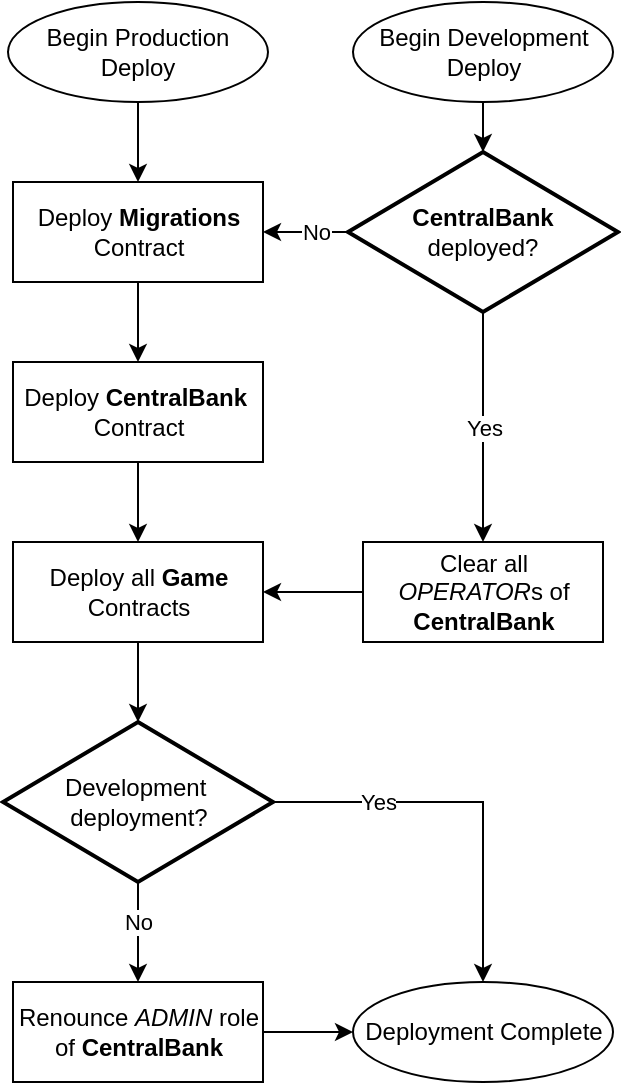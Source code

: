 <mxfile version="16.5.1" type="device"><diagram id="xDYQKTsj7LVWEd9ZrYX8" name="Page-1"><mxGraphModel dx="1422" dy="865" grid="1" gridSize="10" guides="1" tooltips="1" connect="1" arrows="1" fold="1" page="1" pageScale="1" pageWidth="827" pageHeight="1169" math="0" shadow="0"><root><mxCell id="0"/><mxCell id="1" parent="0"/><mxCell id="t3bH9a-cQWQkWTtIT9y5-5" style="edgeStyle=orthogonalEdgeStyle;rounded=0;orthogonalLoop=1;jettySize=auto;html=1;exitX=0.5;exitY=1;exitDx=0;exitDy=0;entryX=0.5;entryY=0;entryDx=0;entryDy=0;" edge="1" parent="1" source="t3bH9a-cQWQkWTtIT9y5-1" target="t3bH9a-cQWQkWTtIT9y5-3"><mxGeometry relative="1" as="geometry"/></mxCell><mxCell id="t3bH9a-cQWQkWTtIT9y5-1" value="Begin Production Deploy" style="ellipse;whiteSpace=wrap;html=1;" vertex="1" parent="1"><mxGeometry x="255" y="130" width="130" height="50" as="geometry"/></mxCell><mxCell id="t3bH9a-cQWQkWTtIT9y5-7" style="edgeStyle=orthogonalEdgeStyle;rounded=0;orthogonalLoop=1;jettySize=auto;html=1;exitX=0.5;exitY=1;exitDx=0;exitDy=0;entryX=0.5;entryY=0;entryDx=0;entryDy=0;" edge="1" parent="1" source="t3bH9a-cQWQkWTtIT9y5-3" target="t3bH9a-cQWQkWTtIT9y5-6"><mxGeometry relative="1" as="geometry"/></mxCell><mxCell id="t3bH9a-cQWQkWTtIT9y5-3" value="Deploy &lt;b&gt;Migrations &lt;/b&gt;Contract" style="rounded=0;whiteSpace=wrap;html=1;" vertex="1" parent="1"><mxGeometry x="257.5" y="220" width="125" height="50" as="geometry"/></mxCell><mxCell id="t3bH9a-cQWQkWTtIT9y5-11" style="edgeStyle=orthogonalEdgeStyle;rounded=0;orthogonalLoop=1;jettySize=auto;html=1;exitX=0.5;exitY=1;exitDx=0;exitDy=0;entryX=0.5;entryY=0;entryDx=0;entryDy=0;" edge="1" parent="1" source="t3bH9a-cQWQkWTtIT9y5-6" target="t3bH9a-cQWQkWTtIT9y5-21"><mxGeometry relative="1" as="geometry"><mxPoint x="320.005" y="370" as="targetPoint"/></mxGeometry></mxCell><mxCell id="t3bH9a-cQWQkWTtIT9y5-6" value="Deploy &lt;b&gt;CentralBank&lt;/b&gt;&amp;nbsp;&lt;br&gt;Contract" style="rounded=0;whiteSpace=wrap;html=1;" vertex="1" parent="1"><mxGeometry x="257.5" y="310" width="125" height="50" as="geometry"/></mxCell><mxCell id="t3bH9a-cQWQkWTtIT9y5-17" style="edgeStyle=orthogonalEdgeStyle;rounded=0;orthogonalLoop=1;jettySize=auto;html=1;exitX=0.5;exitY=1;exitDx=0;exitDy=0;entryX=0.5;entryY=0;entryDx=0;entryDy=0;entryPerimeter=0;" edge="1" parent="1" source="t3bH9a-cQWQkWTtIT9y5-12" target="t3bH9a-cQWQkWTtIT9y5-15"><mxGeometry relative="1" as="geometry"/></mxCell><mxCell id="t3bH9a-cQWQkWTtIT9y5-12" value="Begin Development Deploy" style="ellipse;whiteSpace=wrap;html=1;" vertex="1" parent="1"><mxGeometry x="427.5" y="130" width="130" height="50" as="geometry"/></mxCell><mxCell id="t3bH9a-cQWQkWTtIT9y5-20" value="Yes" style="edgeStyle=orthogonalEdgeStyle;rounded=0;orthogonalLoop=1;jettySize=auto;html=1;exitX=0.5;exitY=1;exitDx=0;exitDy=0;exitPerimeter=0;entryX=0.5;entryY=0;entryDx=0;entryDy=0;" edge="1" parent="1" source="t3bH9a-cQWQkWTtIT9y5-15" target="t3bH9a-cQWQkWTtIT9y5-19"><mxGeometry relative="1" as="geometry"/></mxCell><mxCell id="t3bH9a-cQWQkWTtIT9y5-24" value="No" style="edgeStyle=orthogonalEdgeStyle;rounded=0;orthogonalLoop=1;jettySize=auto;html=1;exitX=0;exitY=0.5;exitDx=0;exitDy=0;exitPerimeter=0;" edge="1" parent="1" source="t3bH9a-cQWQkWTtIT9y5-15" target="t3bH9a-cQWQkWTtIT9y5-3"><mxGeometry x="-0.25" relative="1" as="geometry"><mxPoint as="offset"/></mxGeometry></mxCell><mxCell id="t3bH9a-cQWQkWTtIT9y5-15" value="&lt;b&gt;CentralBank &lt;br&gt;&lt;/b&gt;deployed?" style="strokeWidth=2;html=1;shape=mxgraph.flowchart.decision;whiteSpace=wrap;" vertex="1" parent="1"><mxGeometry x="425" y="205" width="135" height="80" as="geometry"/></mxCell><mxCell id="t3bH9a-cQWQkWTtIT9y5-23" style="edgeStyle=orthogonalEdgeStyle;rounded=0;orthogonalLoop=1;jettySize=auto;html=1;exitX=0;exitY=0.5;exitDx=0;exitDy=0;entryX=1;entryY=0.5;entryDx=0;entryDy=0;" edge="1" parent="1" source="t3bH9a-cQWQkWTtIT9y5-19" target="t3bH9a-cQWQkWTtIT9y5-21"><mxGeometry relative="1" as="geometry"/></mxCell><mxCell id="t3bH9a-cQWQkWTtIT9y5-19" value="Clear all &lt;i&gt;OPERATOR&lt;/i&gt;s of &lt;b&gt;CentralBank&lt;/b&gt;" style="rounded=0;whiteSpace=wrap;html=1;" vertex="1" parent="1"><mxGeometry x="432.5" y="400" width="120" height="50" as="geometry"/></mxCell><mxCell id="t3bH9a-cQWQkWTtIT9y5-27" style="edgeStyle=orthogonalEdgeStyle;rounded=0;orthogonalLoop=1;jettySize=auto;html=1;exitX=0.5;exitY=1;exitDx=0;exitDy=0;entryX=0.5;entryY=0;entryDx=0;entryDy=0;entryPerimeter=0;" edge="1" parent="1" source="t3bH9a-cQWQkWTtIT9y5-21" target="t3bH9a-cQWQkWTtIT9y5-26"><mxGeometry relative="1" as="geometry"/></mxCell><mxCell id="t3bH9a-cQWQkWTtIT9y5-21" value="Deploy all &lt;b&gt;Game &lt;/b&gt;Contracts" style="rounded=0;whiteSpace=wrap;html=1;" vertex="1" parent="1"><mxGeometry x="257.5" y="400" width="125" height="50" as="geometry"/></mxCell><mxCell id="t3bH9a-cQWQkWTtIT9y5-30" value="No" style="edgeStyle=orthogonalEdgeStyle;rounded=0;orthogonalLoop=1;jettySize=auto;html=1;exitX=0.5;exitY=1;exitDx=0;exitDy=0;exitPerimeter=0;entryX=0.5;entryY=0;entryDx=0;entryDy=0;" edge="1" parent="1" source="t3bH9a-cQWQkWTtIT9y5-26" target="t3bH9a-cQWQkWTtIT9y5-29"><mxGeometry x="-0.2" relative="1" as="geometry"><mxPoint as="offset"/></mxGeometry></mxCell><mxCell id="t3bH9a-cQWQkWTtIT9y5-32" value="Yes" style="edgeStyle=orthogonalEdgeStyle;rounded=0;orthogonalLoop=1;jettySize=auto;html=1;exitX=1;exitY=0.5;exitDx=0;exitDy=0;exitPerimeter=0;entryX=0.5;entryY=0;entryDx=0;entryDy=0;" edge="1" parent="1" source="t3bH9a-cQWQkWTtIT9y5-26" target="t3bH9a-cQWQkWTtIT9y5-31"><mxGeometry x="-0.462" relative="1" as="geometry"><mxPoint as="offset"/></mxGeometry></mxCell><mxCell id="t3bH9a-cQWQkWTtIT9y5-26" value="Development&amp;nbsp;&lt;br&gt;deployment?" style="strokeWidth=2;html=1;shape=mxgraph.flowchart.decision;whiteSpace=wrap;" vertex="1" parent="1"><mxGeometry x="252.5" y="490" width="135" height="80" as="geometry"/></mxCell><mxCell id="t3bH9a-cQWQkWTtIT9y5-33" style="edgeStyle=orthogonalEdgeStyle;rounded=0;orthogonalLoop=1;jettySize=auto;html=1;exitX=1;exitY=0.5;exitDx=0;exitDy=0;entryX=0;entryY=0.5;entryDx=0;entryDy=0;" edge="1" parent="1" source="t3bH9a-cQWQkWTtIT9y5-29" target="t3bH9a-cQWQkWTtIT9y5-31"><mxGeometry relative="1" as="geometry"/></mxCell><mxCell id="t3bH9a-cQWQkWTtIT9y5-29" value="Renounce &lt;i&gt;ADMIN &lt;/i&gt;role of &lt;b&gt;CentralBank&lt;/b&gt;" style="rounded=0;whiteSpace=wrap;html=1;" vertex="1" parent="1"><mxGeometry x="257.5" y="620" width="125" height="50" as="geometry"/></mxCell><mxCell id="t3bH9a-cQWQkWTtIT9y5-31" value="Deployment Complete" style="ellipse;whiteSpace=wrap;html=1;" vertex="1" parent="1"><mxGeometry x="427.5" y="620" width="130" height="50" as="geometry"/></mxCell></root></mxGraphModel></diagram></mxfile>